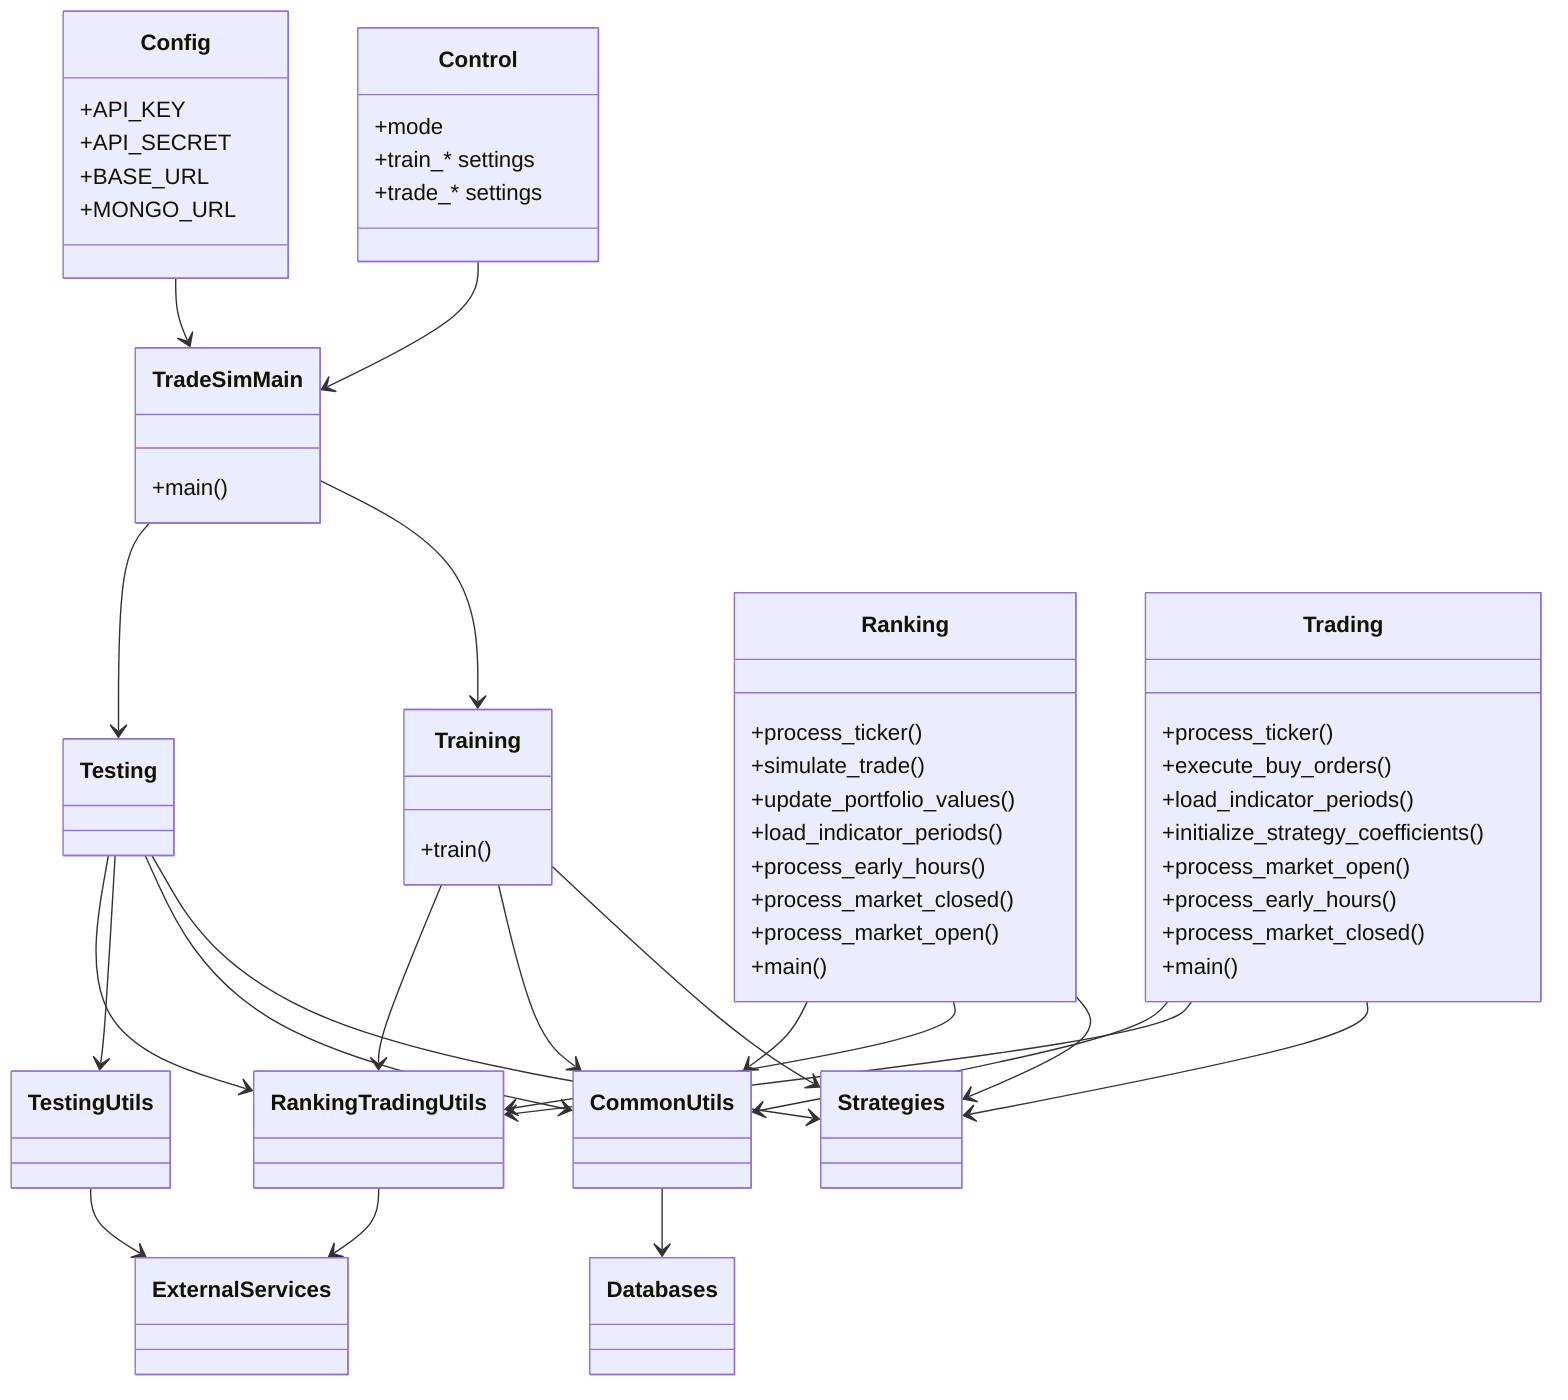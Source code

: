 classDiagram
    class Control {
        +mode
        +train_* settings
        +trade_* settings
    }
    class Config {
        +API_KEY
        +API_SECRET
        +BASE_URL
        +MONGO_URL
    }
    class TradeSimMain {
        +main()
    }
    class Training {
        +train()
    }
    class Testing
    class Ranking {
        +process_ticker()
        +simulate_trade()
        +update_portfolio_values()
        +load_indicator_periods()
        +process_early_hours()
        +process_market_closed()
        +process_market_open()
        +main()
    }
    class Trading {
        +process_ticker()
        +execute_buy_orders()
        +load_indicator_periods()
        +initialize_strategy_coefficients()
        +process_market_open()
        +process_early_hours()
        +process_market_closed()
        +main()
    }
    class Strategies
    class CommonUtils
    class RankingTradingUtils
    class TestingUtils
    class Databases
    class ExternalServices

    Control --> TradeSimMain
    Config --> TradeSimMain

    TradeSimMain --> Training
    TradeSimMain --> Testing

    Training --> Strategies
    Training --> CommonUtils
    Training --> RankingTradingUtils

    Testing --> Strategies
    Testing --> CommonUtils
    Testing --> TestingUtils
    Testing --> RankingTradingUtils

    Ranking --> Strategies
    Ranking --> RankingTradingUtils
    Ranking --> CommonUtils

    Trading --> Strategies
    Trading --> RankingTradingUtils
    Trading --> CommonUtils

    CommonUtils --> Databases
    RankingTradingUtils --> ExternalServices
    TestingUtils --> ExternalServices